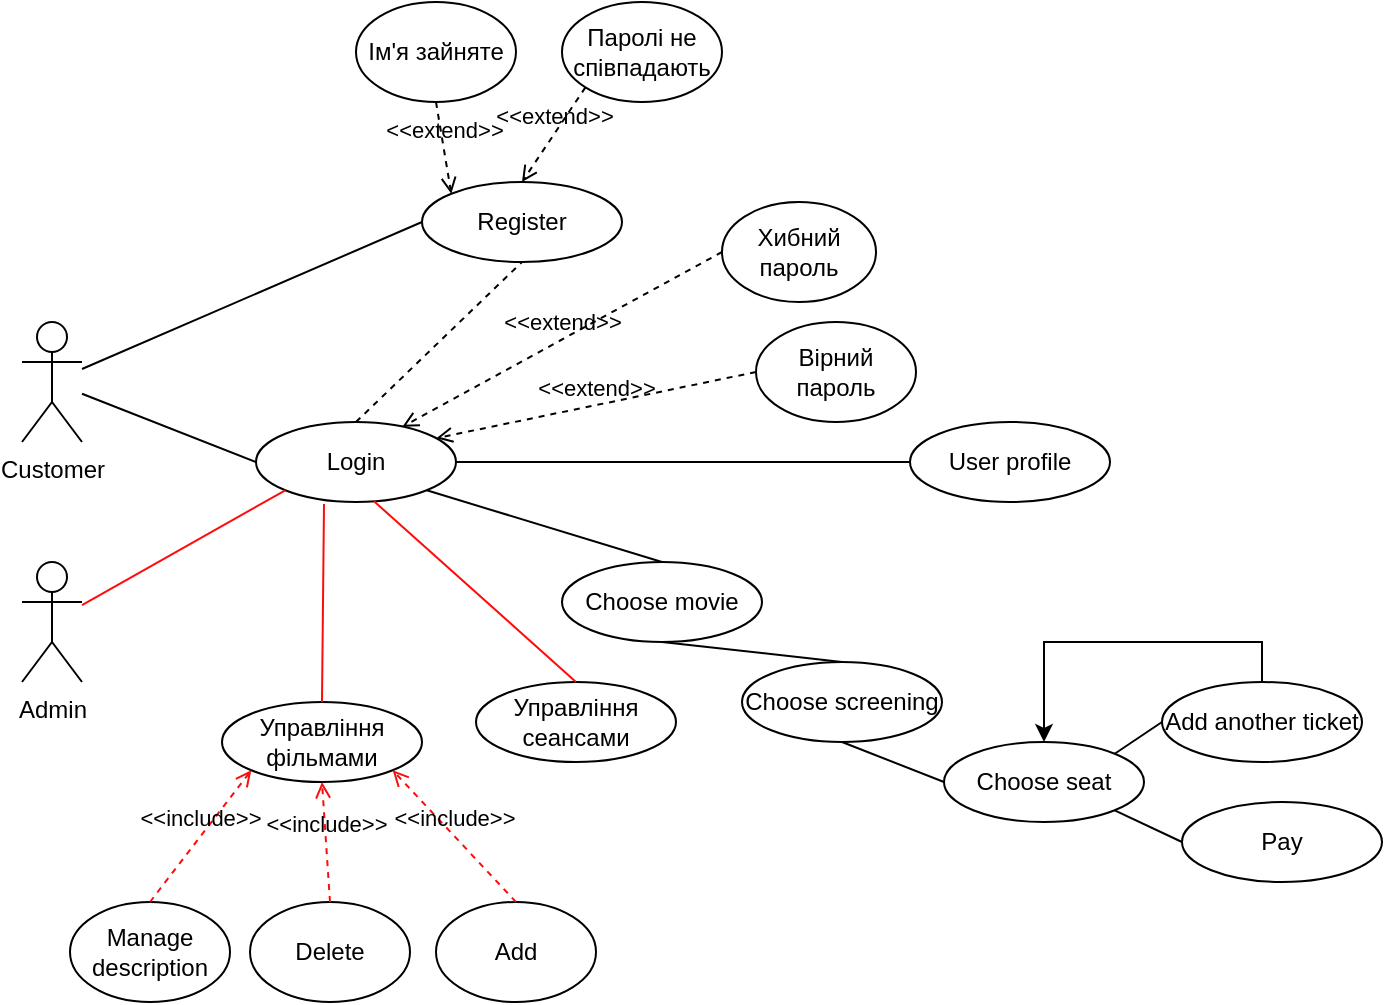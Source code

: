 <mxfile version="26.0.1">
  <diagram name="Сторінка-1" id="Evt-p2QIvp2c4mAs4NWQ">
    <mxGraphModel dx="1122" dy="454" grid="1" gridSize="10" guides="1" tooltips="1" connect="1" arrows="1" fold="1" page="1" pageScale="1" pageWidth="827" pageHeight="1169" math="0" shadow="0">
      <root>
        <mxCell id="0" />
        <mxCell id="1" parent="0" />
        <mxCell id="wV7OhAvMUVkI98Nxj6Et-1" value="Customer" style="shape=umlActor;verticalLabelPosition=bottom;verticalAlign=top;html=1;outlineConnect=0;" vertex="1" parent="1">
          <mxGeometry x="103" y="280" width="30" height="60" as="geometry" />
        </mxCell>
        <mxCell id="wV7OhAvMUVkI98Nxj6Et-4" value="Register" style="ellipse;whiteSpace=wrap;html=1;" vertex="1" parent="1">
          <mxGeometry x="303" y="210" width="100" height="40" as="geometry" />
        </mxCell>
        <mxCell id="wV7OhAvMUVkI98Nxj6Et-5" value="Login" style="ellipse;whiteSpace=wrap;html=1;" vertex="1" parent="1">
          <mxGeometry x="220" y="330" width="100" height="40" as="geometry" />
        </mxCell>
        <mxCell id="wV7OhAvMUVkI98Nxj6Et-6" value="Choose movie" style="ellipse;whiteSpace=wrap;html=1;" vertex="1" parent="1">
          <mxGeometry x="373" y="400" width="100" height="40" as="geometry" />
        </mxCell>
        <mxCell id="wV7OhAvMUVkI98Nxj6Et-7" value="Choose screening" style="ellipse;whiteSpace=wrap;html=1;" vertex="1" parent="1">
          <mxGeometry x="463" y="450" width="100" height="40" as="geometry" />
        </mxCell>
        <mxCell id="wV7OhAvMUVkI98Nxj6Et-8" value="Choose seat" style="ellipse;whiteSpace=wrap;html=1;" vertex="1" parent="1">
          <mxGeometry x="564" y="490" width="100" height="40" as="geometry" />
        </mxCell>
        <mxCell id="wV7OhAvMUVkI98Nxj6Et-39" style="edgeStyle=orthogonalEdgeStyle;rounded=0;orthogonalLoop=1;jettySize=auto;html=1;exitX=0.5;exitY=0;exitDx=0;exitDy=0;entryX=0.5;entryY=0;entryDx=0;entryDy=0;" edge="1" parent="1" source="wV7OhAvMUVkI98Nxj6Et-9" target="wV7OhAvMUVkI98Nxj6Et-8">
          <mxGeometry relative="1" as="geometry" />
        </mxCell>
        <mxCell id="wV7OhAvMUVkI98Nxj6Et-9" value="Add another ticket" style="ellipse;whiteSpace=wrap;html=1;" vertex="1" parent="1">
          <mxGeometry x="673" y="460" width="100" height="40" as="geometry" />
        </mxCell>
        <mxCell id="wV7OhAvMUVkI98Nxj6Et-10" value="Pay" style="ellipse;whiteSpace=wrap;html=1;" vertex="1" parent="1">
          <mxGeometry x="683" y="520" width="100" height="40" as="geometry" />
        </mxCell>
        <mxCell id="wV7OhAvMUVkI98Nxj6Et-19" value="" style="endArrow=none;html=1;rounded=0;entryX=0;entryY=0.5;entryDx=0;entryDy=0;" edge="1" parent="1" source="wV7OhAvMUVkI98Nxj6Et-1" target="wV7OhAvMUVkI98Nxj6Et-4">
          <mxGeometry width="50" height="50" relative="1" as="geometry">
            <mxPoint x="163" y="270" as="sourcePoint" />
            <mxPoint x="213" y="220" as="targetPoint" />
          </mxGeometry>
        </mxCell>
        <mxCell id="wV7OhAvMUVkI98Nxj6Et-20" value="" style="endArrow=none;dashed=1;html=1;rounded=0;entryX=0.5;entryY=1;entryDx=0;entryDy=0;exitX=0.5;exitY=0;exitDx=0;exitDy=0;" edge="1" parent="1" source="wV7OhAvMUVkI98Nxj6Et-5" target="wV7OhAvMUVkI98Nxj6Et-4">
          <mxGeometry width="50" height="50" relative="1" as="geometry">
            <mxPoint x="263" y="310" as="sourcePoint" />
            <mxPoint x="313" y="260" as="targetPoint" />
          </mxGeometry>
        </mxCell>
        <mxCell id="wV7OhAvMUVkI98Nxj6Et-21" value="" style="endArrow=none;html=1;rounded=0;entryX=0;entryY=0.5;entryDx=0;entryDy=0;" edge="1" parent="1" source="wV7OhAvMUVkI98Nxj6Et-1" target="wV7OhAvMUVkI98Nxj6Et-5">
          <mxGeometry width="50" height="50" relative="1" as="geometry">
            <mxPoint x="63" y="430" as="sourcePoint" />
            <mxPoint x="113" y="380" as="targetPoint" />
          </mxGeometry>
        </mxCell>
        <mxCell id="wV7OhAvMUVkI98Nxj6Et-22" value="&amp;lt;&amp;lt;extend&amp;gt;&amp;gt;" style="html=1;verticalAlign=bottom;labelBackgroundColor=none;endArrow=open;endFill=0;dashed=1;rounded=0;entryX=0.732;entryY=0.06;entryDx=0;entryDy=0;exitX=0;exitY=0.5;exitDx=0;exitDy=0;entryPerimeter=0;" edge="1" parent="1" source="wV7OhAvMUVkI98Nxj6Et-23" target="wV7OhAvMUVkI98Nxj6Et-5">
          <mxGeometry width="160" relative="1" as="geometry">
            <mxPoint x="393" y="200" as="sourcePoint" />
            <mxPoint x="553" y="200" as="targetPoint" />
          </mxGeometry>
        </mxCell>
        <mxCell id="wV7OhAvMUVkI98Nxj6Et-23" value="Хибний пароль" style="ellipse;whiteSpace=wrap;html=1;" vertex="1" parent="1">
          <mxGeometry x="453" y="220" width="77" height="50" as="geometry" />
        </mxCell>
        <mxCell id="wV7OhAvMUVkI98Nxj6Et-24" value="Вірний пароль" style="ellipse;whiteSpace=wrap;html=1;" vertex="1" parent="1">
          <mxGeometry x="470" y="280" width="80" height="50" as="geometry" />
        </mxCell>
        <mxCell id="wV7OhAvMUVkI98Nxj6Et-25" value="&amp;lt;&amp;lt;extend&amp;gt;&amp;gt;" style="html=1;verticalAlign=bottom;labelBackgroundColor=none;endArrow=open;endFill=0;dashed=1;rounded=0;entryX=0.902;entryY=0.202;entryDx=0;entryDy=0;exitX=0;exitY=0.5;exitDx=0;exitDy=0;entryPerimeter=0;" edge="1" parent="1" source="wV7OhAvMUVkI98Nxj6Et-24" target="wV7OhAvMUVkI98Nxj6Et-5">
          <mxGeometry width="160" relative="1" as="geometry">
            <mxPoint x="520" y="250" as="sourcePoint" />
            <mxPoint x="680" y="250" as="targetPoint" />
          </mxGeometry>
        </mxCell>
        <mxCell id="wV7OhAvMUVkI98Nxj6Et-26" value="&amp;lt;&amp;lt;extend&amp;gt;&amp;gt;" style="html=1;verticalAlign=bottom;labelBackgroundColor=none;endArrow=open;endFill=0;dashed=1;rounded=0;exitX=0.5;exitY=1;exitDx=0;exitDy=0;entryX=0;entryY=0;entryDx=0;entryDy=0;" edge="1" parent="1" source="wV7OhAvMUVkI98Nxj6Et-27" target="wV7OhAvMUVkI98Nxj6Et-4">
          <mxGeometry width="160" relative="1" as="geometry">
            <mxPoint x="140" y="110" as="sourcePoint" />
            <mxPoint x="300" y="110" as="targetPoint" />
          </mxGeometry>
        </mxCell>
        <mxCell id="wV7OhAvMUVkI98Nxj6Et-27" value="Ім&#39;я зайняте" style="ellipse;whiteSpace=wrap;html=1;" vertex="1" parent="1">
          <mxGeometry x="270" y="120" width="80" height="50" as="geometry" />
        </mxCell>
        <mxCell id="wV7OhAvMUVkI98Nxj6Et-28" value="Паролі не співпадають" style="ellipse;whiteSpace=wrap;html=1;" vertex="1" parent="1">
          <mxGeometry x="373" y="120" width="80" height="50" as="geometry" />
        </mxCell>
        <mxCell id="wV7OhAvMUVkI98Nxj6Et-29" value="&amp;lt;&amp;lt;extend&amp;gt;&amp;gt;" style="html=1;verticalAlign=bottom;labelBackgroundColor=none;endArrow=open;endFill=0;dashed=1;rounded=0;exitX=0;exitY=1;exitDx=0;exitDy=0;entryX=0.5;entryY=0;entryDx=0;entryDy=0;" edge="1" parent="1" source="wV7OhAvMUVkI98Nxj6Et-28" target="wV7OhAvMUVkI98Nxj6Et-4">
          <mxGeometry width="160" relative="1" as="geometry">
            <mxPoint x="430" y="120" as="sourcePoint" />
            <mxPoint x="590" y="120" as="targetPoint" />
          </mxGeometry>
        </mxCell>
        <mxCell id="wV7OhAvMUVkI98Nxj6Et-31" value="" style="endArrow=none;html=1;rounded=0;exitX=1;exitY=1;exitDx=0;exitDy=0;entryX=0.5;entryY=0;entryDx=0;entryDy=0;" edge="1" parent="1" source="wV7OhAvMUVkI98Nxj6Et-5" target="wV7OhAvMUVkI98Nxj6Et-6">
          <mxGeometry width="50" height="50" relative="1" as="geometry">
            <mxPoint x="390" y="450" as="sourcePoint" />
            <mxPoint x="440" y="400" as="targetPoint" />
          </mxGeometry>
        </mxCell>
        <mxCell id="wV7OhAvMUVkI98Nxj6Et-32" value="" style="endArrow=none;html=1;rounded=0;exitX=0.5;exitY=1;exitDx=0;exitDy=0;entryX=0.5;entryY=0;entryDx=0;entryDy=0;" edge="1" parent="1" source="wV7OhAvMUVkI98Nxj6Et-6" target="wV7OhAvMUVkI98Nxj6Et-7">
          <mxGeometry width="50" height="50" relative="1" as="geometry">
            <mxPoint x="463" y="410.0" as="sourcePoint" />
            <mxPoint x="470" y="440" as="targetPoint" />
          </mxGeometry>
        </mxCell>
        <mxCell id="wV7OhAvMUVkI98Nxj6Et-34" value="" style="endArrow=none;html=1;rounded=0;exitX=1;exitY=1;exitDx=0;exitDy=0;entryX=0;entryY=0.5;entryDx=0;entryDy=0;" edge="1" parent="1" source="wV7OhAvMUVkI98Nxj6Et-8" target="wV7OhAvMUVkI98Nxj6Et-10">
          <mxGeometry width="50" height="50" relative="1" as="geometry">
            <mxPoint x="720" y="520" as="sourcePoint" />
            <mxPoint x="673.0" y="550.0" as="targetPoint" />
          </mxGeometry>
        </mxCell>
        <mxCell id="wV7OhAvMUVkI98Nxj6Et-35" value="" style="endArrow=none;html=1;rounded=0;exitX=0.5;exitY=1;exitDx=0;exitDy=0;entryX=0;entryY=0.5;entryDx=0;entryDy=0;" edge="1" parent="1" source="wV7OhAvMUVkI98Nxj6Et-7" target="wV7OhAvMUVkI98Nxj6Et-8">
          <mxGeometry width="50" height="50" relative="1" as="geometry">
            <mxPoint x="640" y="480" as="sourcePoint" />
            <mxPoint x="690" y="430" as="targetPoint" />
          </mxGeometry>
        </mxCell>
        <mxCell id="wV7OhAvMUVkI98Nxj6Et-37" value="" style="endArrow=none;html=1;rounded=0;exitX=1;exitY=0;exitDx=0;exitDy=0;entryX=0;entryY=0.5;entryDx=0;entryDy=0;" edge="1" parent="1" source="wV7OhAvMUVkI98Nxj6Et-8" target="wV7OhAvMUVkI98Nxj6Et-9">
          <mxGeometry width="50" height="50" relative="1" as="geometry">
            <mxPoint x="790" y="390" as="sourcePoint" />
            <mxPoint x="840" y="340" as="targetPoint" />
          </mxGeometry>
        </mxCell>
        <mxCell id="wV7OhAvMUVkI98Nxj6Et-42" value="User profile" style="ellipse;whiteSpace=wrap;html=1;" vertex="1" parent="1">
          <mxGeometry x="547" y="330" width="100" height="40" as="geometry" />
        </mxCell>
        <mxCell id="wV7OhAvMUVkI98Nxj6Et-43" value="" style="endArrow=none;html=1;rounded=0;entryX=0;entryY=0.5;entryDx=0;entryDy=0;" edge="1" parent="1" source="wV7OhAvMUVkI98Nxj6Et-5" target="wV7OhAvMUVkI98Nxj6Et-42">
          <mxGeometry width="50" height="50" relative="1" as="geometry">
            <mxPoint x="410" y="390" as="sourcePoint" />
            <mxPoint x="460" y="340" as="targetPoint" />
          </mxGeometry>
        </mxCell>
        <mxCell id="wV7OhAvMUVkI98Nxj6Et-53" value="Admin" style="shape=umlActor;verticalLabelPosition=bottom;verticalAlign=top;html=1;strokeColor=light-dark(#000000,#FF0B0B);" vertex="1" parent="1">
          <mxGeometry x="103" y="400" width="30" height="60" as="geometry" />
        </mxCell>
        <mxCell id="wV7OhAvMUVkI98Nxj6Et-57" value="" style="endArrow=none;html=1;rounded=0;entryX=0;entryY=1;entryDx=0;entryDy=0;fillColor=#FF0B0B;strokeColor=light-dark(#FF0B0B,#FF0B0B);" edge="1" parent="1" source="wV7OhAvMUVkI98Nxj6Et-53" target="wV7OhAvMUVkI98Nxj6Et-5">
          <mxGeometry width="50" height="50" relative="1" as="geometry">
            <mxPoint x="140" y="440" as="sourcePoint" />
            <mxPoint x="190" y="390" as="targetPoint" />
          </mxGeometry>
        </mxCell>
        <mxCell id="wV7OhAvMUVkI98Nxj6Et-65" value="Управління фільмами" style="ellipse;whiteSpace=wrap;html=1;" vertex="1" parent="1">
          <mxGeometry x="203" y="470" width="100" height="40" as="geometry" />
        </mxCell>
        <mxCell id="wV7OhAvMUVkI98Nxj6Et-66" value="Управління сеансами" style="ellipse;whiteSpace=wrap;html=1;" vertex="1" parent="1">
          <mxGeometry x="330" y="460" width="100" height="40" as="geometry" />
        </mxCell>
        <mxCell id="wV7OhAvMUVkI98Nxj6Et-67" value="" style="endArrow=none;html=1;rounded=0;exitX=0.5;exitY=0;exitDx=0;exitDy=0;entryX=0.34;entryY=1.026;entryDx=0;entryDy=0;entryPerimeter=0;strokeColor=light-dark(#FF0B0B,#FF0B0B);" edge="1" parent="1" source="wV7OhAvMUVkI98Nxj6Et-65" target="wV7OhAvMUVkI98Nxj6Et-5">
          <mxGeometry width="50" height="50" relative="1" as="geometry">
            <mxPoint x="270" y="450" as="sourcePoint" />
            <mxPoint x="320" y="400" as="targetPoint" />
          </mxGeometry>
        </mxCell>
        <mxCell id="wV7OhAvMUVkI98Nxj6Et-69" value="" style="endArrow=none;html=1;rounded=0;entryX=0.59;entryY=0.991;entryDx=0;entryDy=0;entryPerimeter=0;exitX=0.5;exitY=0;exitDx=0;exitDy=0;strokeColor=light-dark(#FF0B0B,#FF0B0B);" edge="1" parent="1" source="wV7OhAvMUVkI98Nxj6Et-66" target="wV7OhAvMUVkI98Nxj6Et-5">
          <mxGeometry width="50" height="50" relative="1" as="geometry">
            <mxPoint x="400" y="500" as="sourcePoint" />
            <mxPoint x="450" y="450" as="targetPoint" />
          </mxGeometry>
        </mxCell>
        <mxCell id="wV7OhAvMUVkI98Nxj6Et-70" value="Add" style="ellipse;whiteSpace=wrap;html=1;" vertex="1" parent="1">
          <mxGeometry x="310" y="570" width="80" height="50" as="geometry" />
        </mxCell>
        <mxCell id="wV7OhAvMUVkI98Nxj6Et-71" value="Delete" style="ellipse;whiteSpace=wrap;html=1;" vertex="1" parent="1">
          <mxGeometry x="217" y="570" width="80" height="50" as="geometry" />
        </mxCell>
        <mxCell id="wV7OhAvMUVkI98Nxj6Et-72" value="Manage description" style="ellipse;whiteSpace=wrap;html=1;" vertex="1" parent="1">
          <mxGeometry x="127" y="570" width="80" height="50" as="geometry" />
        </mxCell>
        <mxCell id="wV7OhAvMUVkI98Nxj6Et-76" value="&amp;lt;&amp;lt;include&amp;gt;&amp;gt;" style="html=1;verticalAlign=bottom;labelBackgroundColor=none;endArrow=open;endFill=0;dashed=1;rounded=0;exitX=0.5;exitY=0;exitDx=0;exitDy=0;entryX=0;entryY=1;entryDx=0;entryDy=0;strokeColor=light-dark(#FF0B0B,#FF0B0B);" edge="1" parent="1" source="wV7OhAvMUVkI98Nxj6Et-72" target="wV7OhAvMUVkI98Nxj6Et-65">
          <mxGeometry width="160" relative="1" as="geometry">
            <mxPoint x="150" y="540" as="sourcePoint" />
            <mxPoint x="310" y="540" as="targetPoint" />
          </mxGeometry>
        </mxCell>
        <mxCell id="wV7OhAvMUVkI98Nxj6Et-77" value="&amp;lt;&amp;lt;include&amp;gt;&amp;gt;" style="html=1;verticalAlign=bottom;labelBackgroundColor=none;endArrow=open;endFill=0;dashed=1;rounded=0;exitX=0.5;exitY=0;exitDx=0;exitDy=0;entryX=0.5;entryY=1;entryDx=0;entryDy=0;strokeColor=light-dark(#FF0B0B,#FF0B0B);" edge="1" parent="1" source="wV7OhAvMUVkI98Nxj6Et-71" target="wV7OhAvMUVkI98Nxj6Et-65">
          <mxGeometry width="160" relative="1" as="geometry">
            <mxPoint x="177" y="580" as="sourcePoint" />
            <mxPoint x="228" y="514" as="targetPoint" />
          </mxGeometry>
        </mxCell>
        <mxCell id="wV7OhAvMUVkI98Nxj6Et-78" value="&amp;lt;&amp;lt;include&amp;gt;&amp;gt;" style="html=1;verticalAlign=bottom;labelBackgroundColor=none;endArrow=open;endFill=0;dashed=1;rounded=0;exitX=0.5;exitY=0;exitDx=0;exitDy=0;entryX=1;entryY=1;entryDx=0;entryDy=0;strokeColor=light-dark(#FF0B0B,#FF0B0B);" edge="1" parent="1" source="wV7OhAvMUVkI98Nxj6Et-70" target="wV7OhAvMUVkI98Nxj6Et-65">
          <mxGeometry width="160" relative="1" as="geometry">
            <mxPoint x="187" y="590" as="sourcePoint" />
            <mxPoint x="238" y="524" as="targetPoint" />
          </mxGeometry>
        </mxCell>
      </root>
    </mxGraphModel>
  </diagram>
</mxfile>
